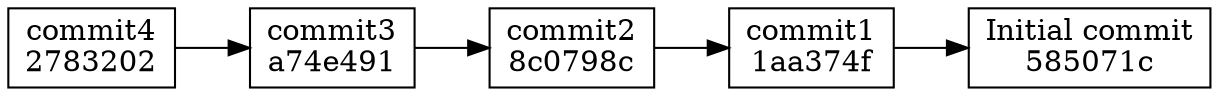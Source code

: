 digraph G {
rankdir=LR;
    "2783202" [label="commit4\n2783202", shape=box]
    "2783202" -> "a74e491"
    "a74e491" [label="commit3\na74e491", shape=box]
    "a74e491" -> "8c0798c"
    "8c0798c" [label="commit2\n8c0798c", shape=box]
    "8c0798c" -> "1aa374f"
    "1aa374f" [label="commit1\n1aa374f", shape=box]
    "1aa374f" -> "585071c"
    "585071c" [label="Initial commit\n585071c", shape=box]
}